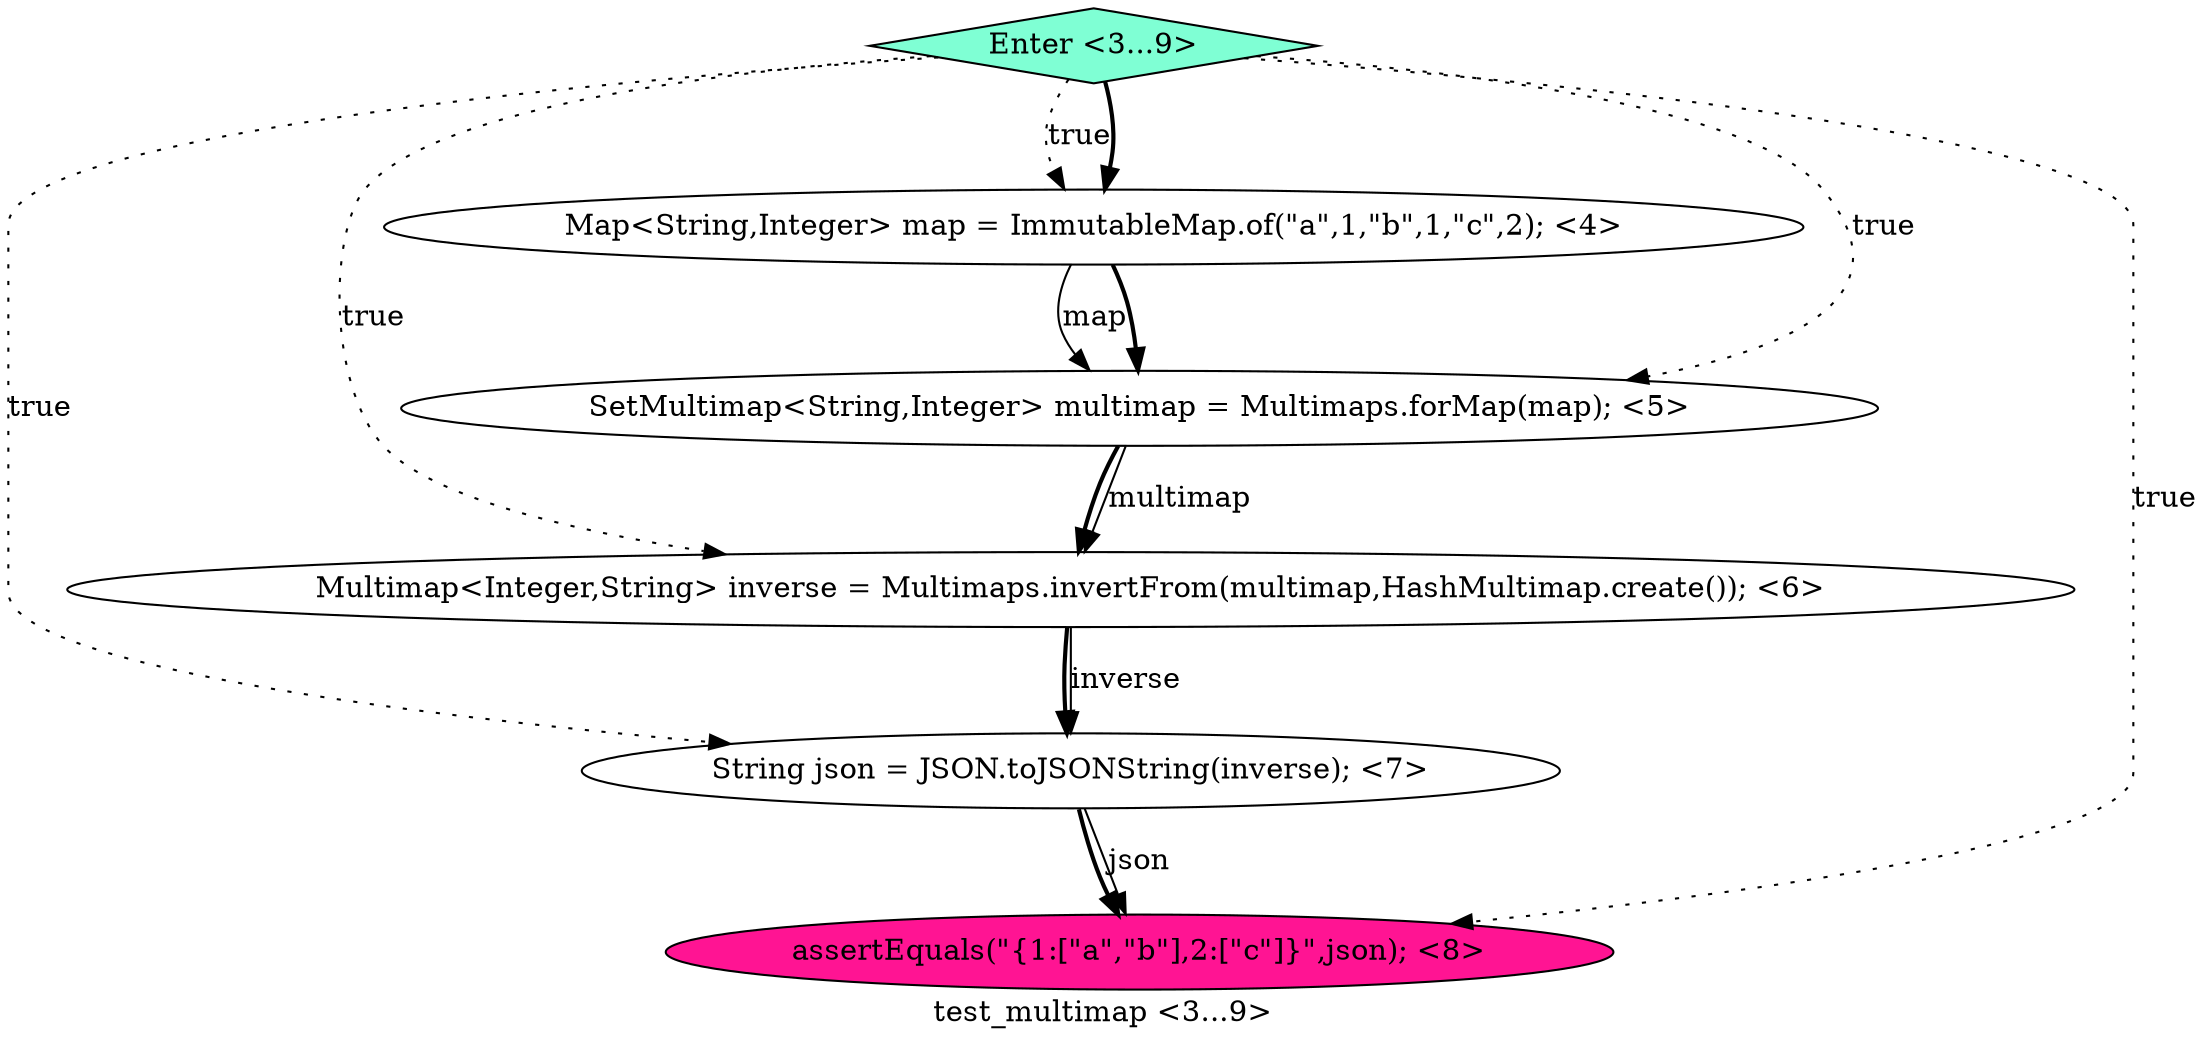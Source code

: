 digraph PDG {
label = "test_multimap <3...9>";
0.0 [style = filled, label = "Map<String,Integer> map = ImmutableMap.of(\"a\",1,\"b\",1,\"c\",2); <4>", fillcolor = white, shape = ellipse];
0.1 [style = filled, label = "SetMultimap<String,Integer> multimap = Multimaps.forMap(map); <5>", fillcolor = white, shape = ellipse];
0.5 [style = filled, label = "Enter <3...9>", fillcolor = aquamarine, shape = diamond];
0.3 [style = filled, label = "String json = JSON.toJSONString(inverse); <7>", fillcolor = white, shape = ellipse];
0.4 [style = filled, label = "assertEquals(\"{1:[\"a\",\"b\"],2:[\"c\"]}\",json); <8>", fillcolor = deeppink, shape = ellipse];
0.2 [style = filled, label = "Multimap<Integer,String> inverse = Multimaps.invertFrom(multimap,HashMultimap.create()); <6>", fillcolor = white, shape = ellipse];
0.0 -> 0.1 [style = solid, label="map"];
0.0 -> 0.1 [style = bold, label=""];
0.1 -> 0.2 [style = solid, label="multimap"];
0.1 -> 0.2 [style = bold, label=""];
0.2 -> 0.3 [style = solid, label="inverse"];
0.2 -> 0.3 [style = bold, label=""];
0.3 -> 0.4 [style = solid, label="json"];
0.3 -> 0.4 [style = bold, label=""];
0.5 -> 0.0 [style = dotted, label="true"];
0.5 -> 0.0 [style = bold, label=""];
0.5 -> 0.1 [style = dotted, label="true"];
0.5 -> 0.2 [style = dotted, label="true"];
0.5 -> 0.3 [style = dotted, label="true"];
0.5 -> 0.4 [style = dotted, label="true"];
}
